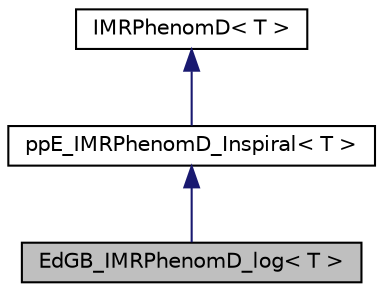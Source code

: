 digraph "EdGB_IMRPhenomD_log&lt; T &gt;"
{
 // LATEX_PDF_SIZE
  edge [fontname="Helvetica",fontsize="10",labelfontname="Helvetica",labelfontsize="10"];
  node [fontname="Helvetica",fontsize="10",shape=record];
  Node1 [label="EdGB_IMRPhenomD_log\< T \>",height=0.2,width=0.4,color="black", fillcolor="grey75", style="filled", fontcolor="black",tooltip=" "];
  Node2 -> Node1 [dir="back",color="midnightblue",fontsize="10",style="solid",fontname="Helvetica"];
  Node2 [label="ppE_IMRPhenomD_Inspiral\< T \>",height=0.2,width=0.4,color="black", fillcolor="white", style="filled",URL="$classppE__IMRPhenomD__Inspiral.html",tooltip=" "];
  Node3 -> Node2 [dir="back",color="midnightblue",fontsize="10",style="solid",fontname="Helvetica"];
  Node3 [label="IMRPhenomD\< T \>",height=0.2,width=0.4,color="black", fillcolor="white", style="filled",URL="$classIMRPhenomD.html",tooltip=" "];
}
